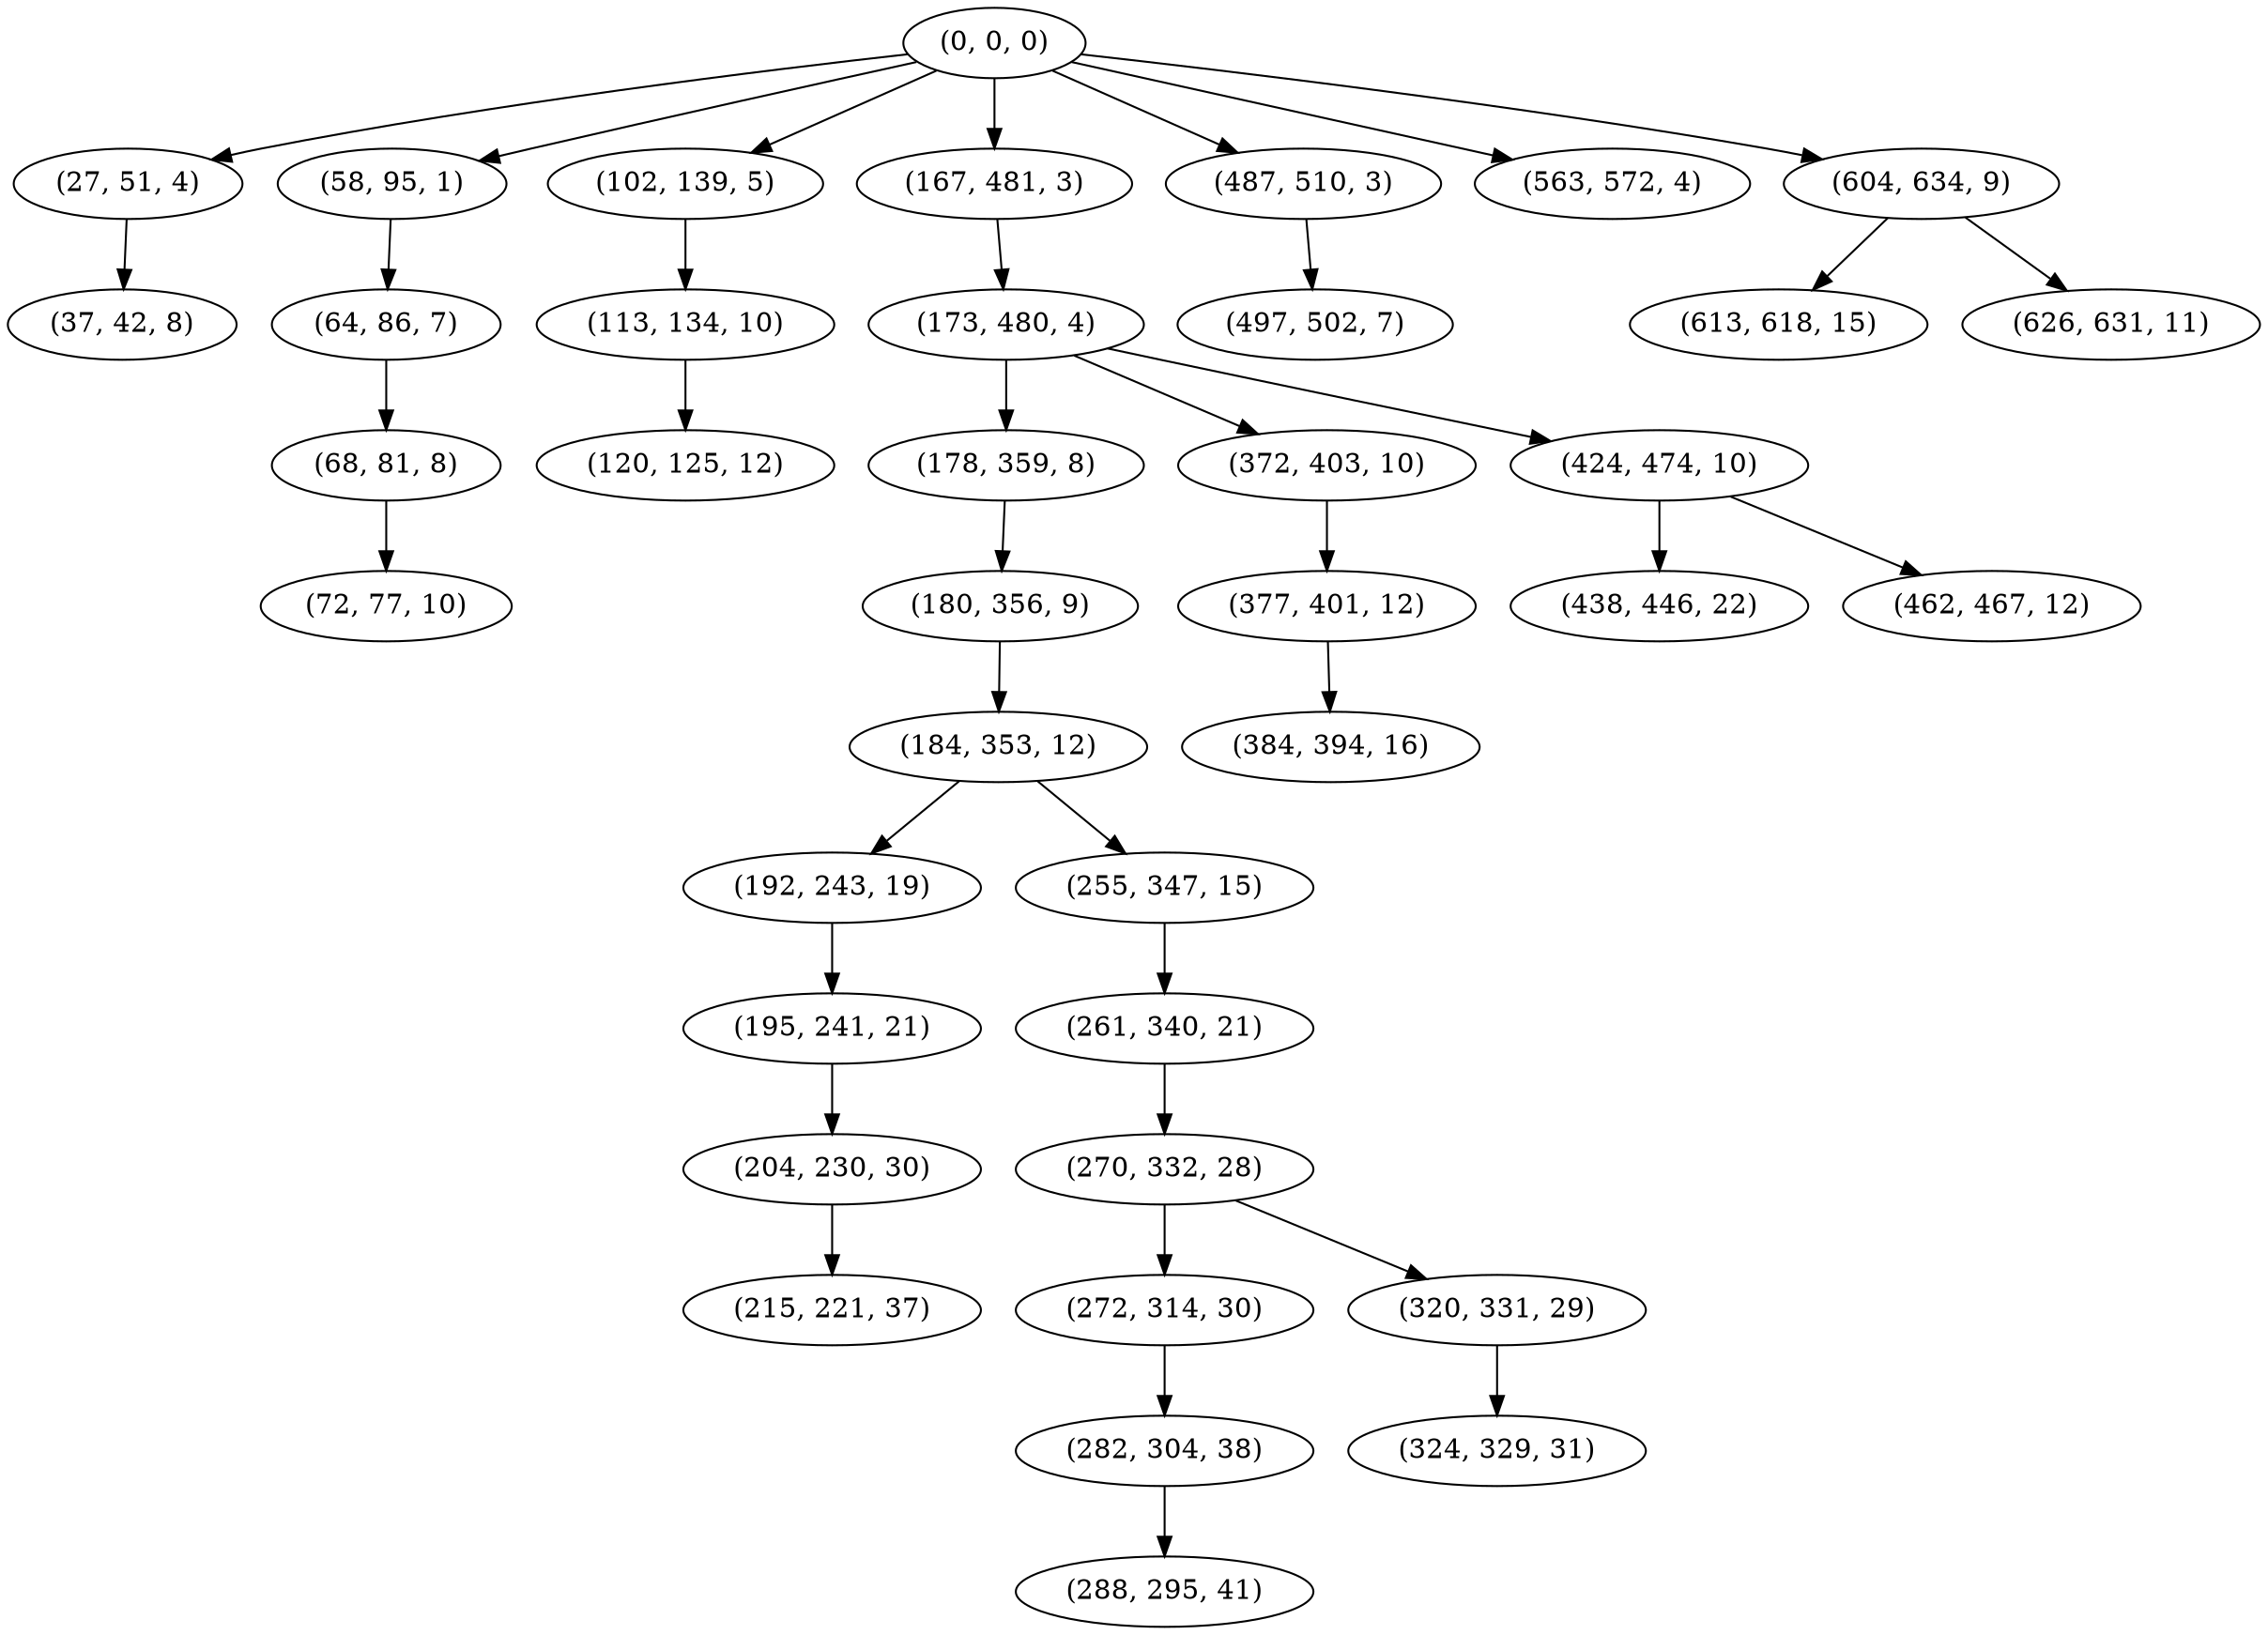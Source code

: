 digraph tree {
    "(0, 0, 0)";
    "(27, 51, 4)";
    "(37, 42, 8)";
    "(58, 95, 1)";
    "(64, 86, 7)";
    "(68, 81, 8)";
    "(72, 77, 10)";
    "(102, 139, 5)";
    "(113, 134, 10)";
    "(120, 125, 12)";
    "(167, 481, 3)";
    "(173, 480, 4)";
    "(178, 359, 8)";
    "(180, 356, 9)";
    "(184, 353, 12)";
    "(192, 243, 19)";
    "(195, 241, 21)";
    "(204, 230, 30)";
    "(215, 221, 37)";
    "(255, 347, 15)";
    "(261, 340, 21)";
    "(270, 332, 28)";
    "(272, 314, 30)";
    "(282, 304, 38)";
    "(288, 295, 41)";
    "(320, 331, 29)";
    "(324, 329, 31)";
    "(372, 403, 10)";
    "(377, 401, 12)";
    "(384, 394, 16)";
    "(424, 474, 10)";
    "(438, 446, 22)";
    "(462, 467, 12)";
    "(487, 510, 3)";
    "(497, 502, 7)";
    "(563, 572, 4)";
    "(604, 634, 9)";
    "(613, 618, 15)";
    "(626, 631, 11)";
    "(0, 0, 0)" -> "(27, 51, 4)";
    "(0, 0, 0)" -> "(58, 95, 1)";
    "(0, 0, 0)" -> "(102, 139, 5)";
    "(0, 0, 0)" -> "(167, 481, 3)";
    "(0, 0, 0)" -> "(487, 510, 3)";
    "(0, 0, 0)" -> "(563, 572, 4)";
    "(0, 0, 0)" -> "(604, 634, 9)";
    "(27, 51, 4)" -> "(37, 42, 8)";
    "(58, 95, 1)" -> "(64, 86, 7)";
    "(64, 86, 7)" -> "(68, 81, 8)";
    "(68, 81, 8)" -> "(72, 77, 10)";
    "(102, 139, 5)" -> "(113, 134, 10)";
    "(113, 134, 10)" -> "(120, 125, 12)";
    "(167, 481, 3)" -> "(173, 480, 4)";
    "(173, 480, 4)" -> "(178, 359, 8)";
    "(173, 480, 4)" -> "(372, 403, 10)";
    "(173, 480, 4)" -> "(424, 474, 10)";
    "(178, 359, 8)" -> "(180, 356, 9)";
    "(180, 356, 9)" -> "(184, 353, 12)";
    "(184, 353, 12)" -> "(192, 243, 19)";
    "(184, 353, 12)" -> "(255, 347, 15)";
    "(192, 243, 19)" -> "(195, 241, 21)";
    "(195, 241, 21)" -> "(204, 230, 30)";
    "(204, 230, 30)" -> "(215, 221, 37)";
    "(255, 347, 15)" -> "(261, 340, 21)";
    "(261, 340, 21)" -> "(270, 332, 28)";
    "(270, 332, 28)" -> "(272, 314, 30)";
    "(270, 332, 28)" -> "(320, 331, 29)";
    "(272, 314, 30)" -> "(282, 304, 38)";
    "(282, 304, 38)" -> "(288, 295, 41)";
    "(320, 331, 29)" -> "(324, 329, 31)";
    "(372, 403, 10)" -> "(377, 401, 12)";
    "(377, 401, 12)" -> "(384, 394, 16)";
    "(424, 474, 10)" -> "(438, 446, 22)";
    "(424, 474, 10)" -> "(462, 467, 12)";
    "(487, 510, 3)" -> "(497, 502, 7)";
    "(604, 634, 9)" -> "(613, 618, 15)";
    "(604, 634, 9)" -> "(626, 631, 11)";
}
